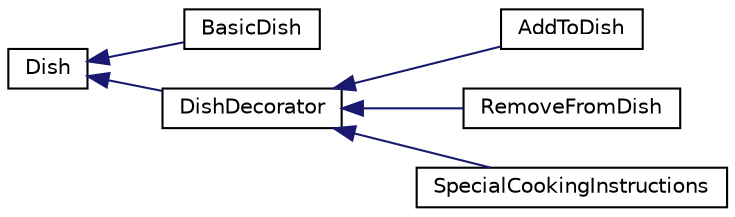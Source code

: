 digraph "Graphical Class Hierarchy"
{
 // LATEX_PDF_SIZE
  edge [fontname="Helvetica",fontsize="10",labelfontname="Helvetica",labelfontsize="10"];
  node [fontname="Helvetica",fontsize="10",shape=record];
  rankdir="LR";
  Node0 [label="Dish",height=0.2,width=0.4,color="black", fillcolor="white", style="filled",URL="$classDish.html",tooltip="The Dish class represents a dish with a name, cost, and ingredients."];
  Node0 -> Node1 [dir="back",color="midnightblue",fontsize="10",style="solid",fontname="Helvetica"];
  Node1 [label="BasicDish",height=0.2,width=0.4,color="black", fillcolor="white", style="filled",URL="$classBasicDish.html",tooltip="The BasicDish class represents a basic dish in a restaurant's menu."];
  Node0 -> Node2 [dir="back",color="midnightblue",fontsize="10",style="solid",fontname="Helvetica"];
  Node2 [label="DishDecorator",height=0.2,width=0.4,color="black", fillcolor="white", style="filled",URL="$classDishDecorator.html",tooltip="The DishDecorator class is a base class for decorating Dish objects."];
  Node2 -> Node3 [dir="back",color="midnightblue",fontsize="10",style="solid",fontname="Helvetica"];
  Node3 [label="AddToDish",height=0.2,width=0.4,color="black", fillcolor="white", style="filled",URL="$classAddToDish.html",tooltip="The AddToDish class represents a decorator that adds an ingredient to a dish."];
  Node2 -> Node4 [dir="back",color="midnightblue",fontsize="10",style="solid",fontname="Helvetica"];
  Node4 [label="RemoveFromDish",height=0.2,width=0.4,color="black", fillcolor="white", style="filled",URL="$classRemoveFromDish.html",tooltip="The RemoveFromDish class represents a decorator for removing ingredients from a dish."];
  Node2 -> Node5 [dir="back",color="midnightblue",fontsize="10",style="solid",fontname="Helvetica"];
  Node5 [label="SpecialCookingInstructions",height=0.2,width=0.4,color="black", fillcolor="white", style="filled",URL="$classSpecialCookingInstructions.html",tooltip="The SpecialCookingInstructions class represents a decorator for adding special cooking instructions t..."];
}
